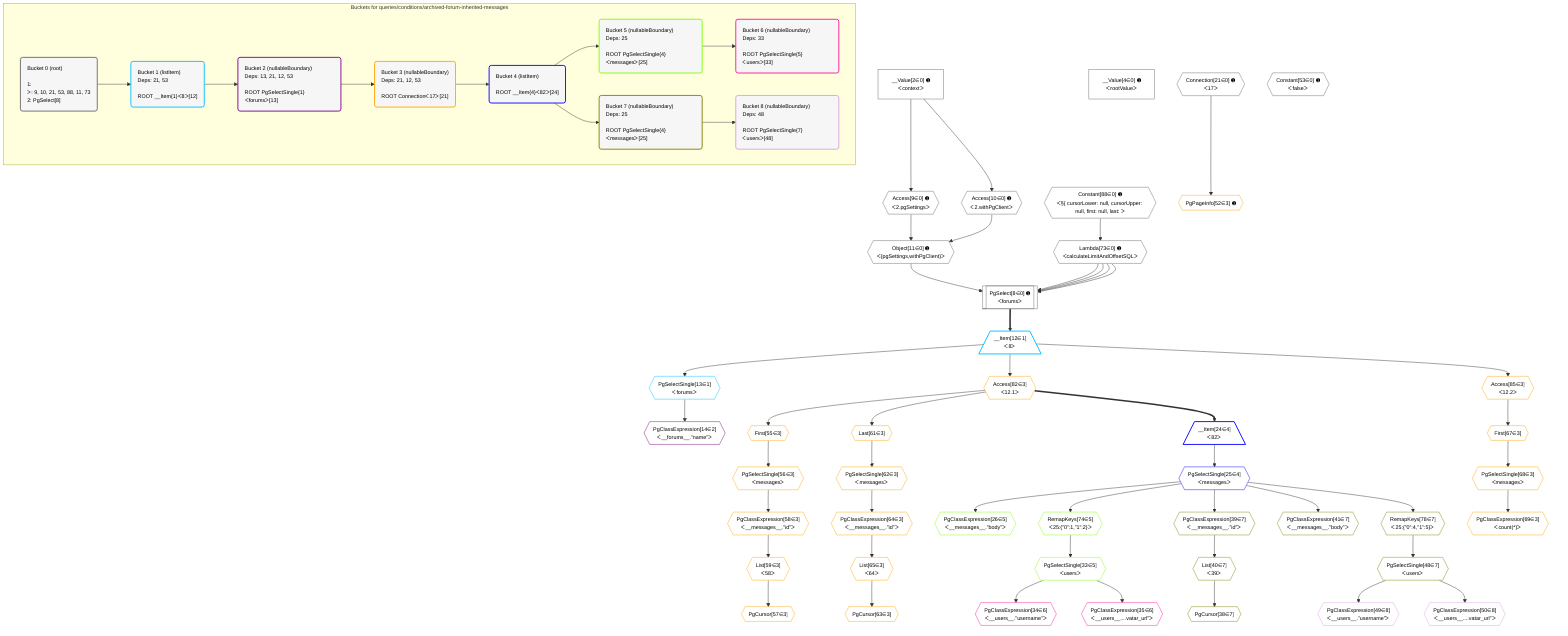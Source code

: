 %%{init: {'themeVariables': { 'fontSize': '12px'}}}%%
graph TD
    classDef path fill:#eee,stroke:#000,color:#000
    classDef plan fill:#fff,stroke-width:1px,color:#000
    classDef itemplan fill:#fff,stroke-width:2px,color:#000
    classDef unbatchedplan fill:#dff,stroke-width:1px,color:#000
    classDef sideeffectplan fill:#fcc,stroke-width:2px,color:#000
    classDef bucket fill:#f6f6f6,color:#000,stroke-width:2px,text-align:left


    %% plan dependencies
    PgSelect8[["PgSelect[8∈0] ➊<br />ᐸforumsᐳ"]]:::plan
    Object11{{"Object[11∈0] ➊<br />ᐸ{pgSettings,withPgClient}ᐳ"}}:::plan
    Lambda73{{"Lambda[73∈0] ➊<br />ᐸcalculateLimitAndOffsetSQLᐳ"}}:::plan
    Object11 & Lambda73 & Lambda73 & Lambda73 & Lambda73 --> PgSelect8
    Access9{{"Access[9∈0] ➊<br />ᐸ2.pgSettingsᐳ"}}:::plan
    Access10{{"Access[10∈0] ➊<br />ᐸ2.withPgClientᐳ"}}:::plan
    Access9 & Access10 --> Object11
    __Value2["__Value[2∈0] ➊<br />ᐸcontextᐳ"]:::plan
    __Value2 --> Access9
    __Value2 --> Access10
    Constant88{{"Constant[88∈0] ➊<br />ᐸ§{ cursorLower: null, cursorUpper: null, first: null, last: ᐳ"}}:::plan
    Constant88 --> Lambda73
    __Value4["__Value[4∈0] ➊<br />ᐸrootValueᐳ"]:::plan
    Connection21{{"Connection[21∈0] ➊<br />ᐸ17ᐳ"}}:::plan
    Constant53{{"Constant[53∈0] ➊<br />ᐸfalseᐳ"}}:::plan
    __Item12[/"__Item[12∈1]<br />ᐸ8ᐳ"\]:::itemplan
    PgSelect8 ==> __Item12
    PgSelectSingle13{{"PgSelectSingle[13∈1]<br />ᐸforumsᐳ"}}:::plan
    __Item12 --> PgSelectSingle13
    PgClassExpression14{{"PgClassExpression[14∈2]<br />ᐸ__forums__.”name”ᐳ"}}:::plan
    PgSelectSingle13 --> PgClassExpression14
    PgPageInfo52{{"PgPageInfo[52∈3] ➊"}}:::plan
    Connection21 --> PgPageInfo52
    First55{{"First[55∈3]"}}:::plan
    Access82{{"Access[82∈3]<br />ᐸ12.1ᐳ"}}:::plan
    Access82 --> First55
    PgSelectSingle56{{"PgSelectSingle[56∈3]<br />ᐸmessagesᐳ"}}:::plan
    First55 --> PgSelectSingle56
    PgCursor57{{"PgCursor[57∈3]"}}:::plan
    List59{{"List[59∈3]<br />ᐸ58ᐳ"}}:::plan
    List59 --> PgCursor57
    PgClassExpression58{{"PgClassExpression[58∈3]<br />ᐸ__messages__.”id”ᐳ"}}:::plan
    PgSelectSingle56 --> PgClassExpression58
    PgClassExpression58 --> List59
    Last61{{"Last[61∈3]"}}:::plan
    Access82 --> Last61
    PgSelectSingle62{{"PgSelectSingle[62∈3]<br />ᐸmessagesᐳ"}}:::plan
    Last61 --> PgSelectSingle62
    PgCursor63{{"PgCursor[63∈3]"}}:::plan
    List65{{"List[65∈3]<br />ᐸ64ᐳ"}}:::plan
    List65 --> PgCursor63
    PgClassExpression64{{"PgClassExpression[64∈3]<br />ᐸ__messages__.”id”ᐳ"}}:::plan
    PgSelectSingle62 --> PgClassExpression64
    PgClassExpression64 --> List65
    First67{{"First[67∈3]"}}:::plan
    Access85{{"Access[85∈3]<br />ᐸ12.2ᐳ"}}:::plan
    Access85 --> First67
    PgSelectSingle68{{"PgSelectSingle[68∈3]<br />ᐸmessagesᐳ"}}:::plan
    First67 --> PgSelectSingle68
    PgClassExpression69{{"PgClassExpression[69∈3]<br />ᐸcount(*)ᐳ"}}:::plan
    PgSelectSingle68 --> PgClassExpression69
    __Item12 --> Access82
    __Item12 --> Access85
    __Item24[/"__Item[24∈4]<br />ᐸ82ᐳ"\]:::itemplan
    Access82 ==> __Item24
    PgSelectSingle25{{"PgSelectSingle[25∈4]<br />ᐸmessagesᐳ"}}:::plan
    __Item24 --> PgSelectSingle25
    PgClassExpression26{{"PgClassExpression[26∈5]<br />ᐸ__messages__.”body”ᐳ"}}:::plan
    PgSelectSingle25 --> PgClassExpression26
    PgSelectSingle33{{"PgSelectSingle[33∈5]<br />ᐸusersᐳ"}}:::plan
    RemapKeys74{{"RemapKeys[74∈5]<br />ᐸ25:{”0”:1,”1”:2}ᐳ"}}:::plan
    RemapKeys74 --> PgSelectSingle33
    PgSelectSingle25 --> RemapKeys74
    PgClassExpression34{{"PgClassExpression[34∈6]<br />ᐸ__users__.”username”ᐳ"}}:::plan
    PgSelectSingle33 --> PgClassExpression34
    PgClassExpression35{{"PgClassExpression[35∈6]<br />ᐸ__users__....vatar_url”ᐳ"}}:::plan
    PgSelectSingle33 --> PgClassExpression35
    PgCursor38{{"PgCursor[38∈7]"}}:::plan
    List40{{"List[40∈7]<br />ᐸ39ᐳ"}}:::plan
    List40 --> PgCursor38
    PgClassExpression39{{"PgClassExpression[39∈7]<br />ᐸ__messages__.”id”ᐳ"}}:::plan
    PgSelectSingle25 --> PgClassExpression39
    PgClassExpression39 --> List40
    PgClassExpression41{{"PgClassExpression[41∈7]<br />ᐸ__messages__.”body”ᐳ"}}:::plan
    PgSelectSingle25 --> PgClassExpression41
    PgSelectSingle48{{"PgSelectSingle[48∈7]<br />ᐸusersᐳ"}}:::plan
    RemapKeys78{{"RemapKeys[78∈7]<br />ᐸ25:{”0”:4,”1”:5}ᐳ"}}:::plan
    RemapKeys78 --> PgSelectSingle48
    PgSelectSingle25 --> RemapKeys78
    PgClassExpression49{{"PgClassExpression[49∈8]<br />ᐸ__users__.”username”ᐳ"}}:::plan
    PgSelectSingle48 --> PgClassExpression49
    PgClassExpression50{{"PgClassExpression[50∈8]<br />ᐸ__users__....vatar_url”ᐳ"}}:::plan
    PgSelectSingle48 --> PgClassExpression50

    %% define steps

    subgraph "Buckets for queries/conditions/archived-forum-inherited-messages"
    Bucket0("Bucket 0 (root)<br /><br />1: <br />ᐳ: 9, 10, 21, 53, 88, 11, 73<br />2: PgSelect[8]"):::bucket
    classDef bucket0 stroke:#696969
    class Bucket0,__Value2,__Value4,PgSelect8,Access9,Access10,Object11,Connection21,Constant53,Lambda73,Constant88 bucket0
    Bucket1("Bucket 1 (listItem)<br />Deps: 21, 53<br /><br />ROOT __Item{1}ᐸ8ᐳ[12]"):::bucket
    classDef bucket1 stroke:#00bfff
    class Bucket1,__Item12,PgSelectSingle13 bucket1
    Bucket2("Bucket 2 (nullableBoundary)<br />Deps: 13, 21, 12, 53<br /><br />ROOT PgSelectSingle{1}ᐸforumsᐳ[13]"):::bucket
    classDef bucket2 stroke:#7f007f
    class Bucket2,PgClassExpression14 bucket2
    Bucket3("Bucket 3 (nullableBoundary)<br />Deps: 21, 12, 53<br /><br />ROOT Connectionᐸ17ᐳ[21]"):::bucket
    classDef bucket3 stroke:#ffa500
    class Bucket3,PgPageInfo52,First55,PgSelectSingle56,PgCursor57,PgClassExpression58,List59,Last61,PgSelectSingle62,PgCursor63,PgClassExpression64,List65,First67,PgSelectSingle68,PgClassExpression69,Access82,Access85 bucket3
    Bucket4("Bucket 4 (listItem)<br /><br />ROOT __Item{4}ᐸ82ᐳ[24]"):::bucket
    classDef bucket4 stroke:#0000ff
    class Bucket4,__Item24,PgSelectSingle25 bucket4
    Bucket5("Bucket 5 (nullableBoundary)<br />Deps: 25<br /><br />ROOT PgSelectSingle{4}ᐸmessagesᐳ[25]"):::bucket
    classDef bucket5 stroke:#7fff00
    class Bucket5,PgClassExpression26,PgSelectSingle33,RemapKeys74 bucket5
    Bucket6("Bucket 6 (nullableBoundary)<br />Deps: 33<br /><br />ROOT PgSelectSingle{5}ᐸusersᐳ[33]"):::bucket
    classDef bucket6 stroke:#ff1493
    class Bucket6,PgClassExpression34,PgClassExpression35 bucket6
    Bucket7("Bucket 7 (nullableBoundary)<br />Deps: 25<br /><br />ROOT PgSelectSingle{4}ᐸmessagesᐳ[25]"):::bucket
    classDef bucket7 stroke:#808000
    class Bucket7,PgCursor38,PgClassExpression39,List40,PgClassExpression41,PgSelectSingle48,RemapKeys78 bucket7
    Bucket8("Bucket 8 (nullableBoundary)<br />Deps: 48<br /><br />ROOT PgSelectSingle{7}ᐸusersᐳ[48]"):::bucket
    classDef bucket8 stroke:#dda0dd
    class Bucket8,PgClassExpression49,PgClassExpression50 bucket8
    Bucket0 --> Bucket1
    Bucket1 --> Bucket2
    Bucket2 --> Bucket3
    Bucket3 --> Bucket4
    Bucket4 --> Bucket5 & Bucket7
    Bucket5 --> Bucket6
    Bucket7 --> Bucket8
    end